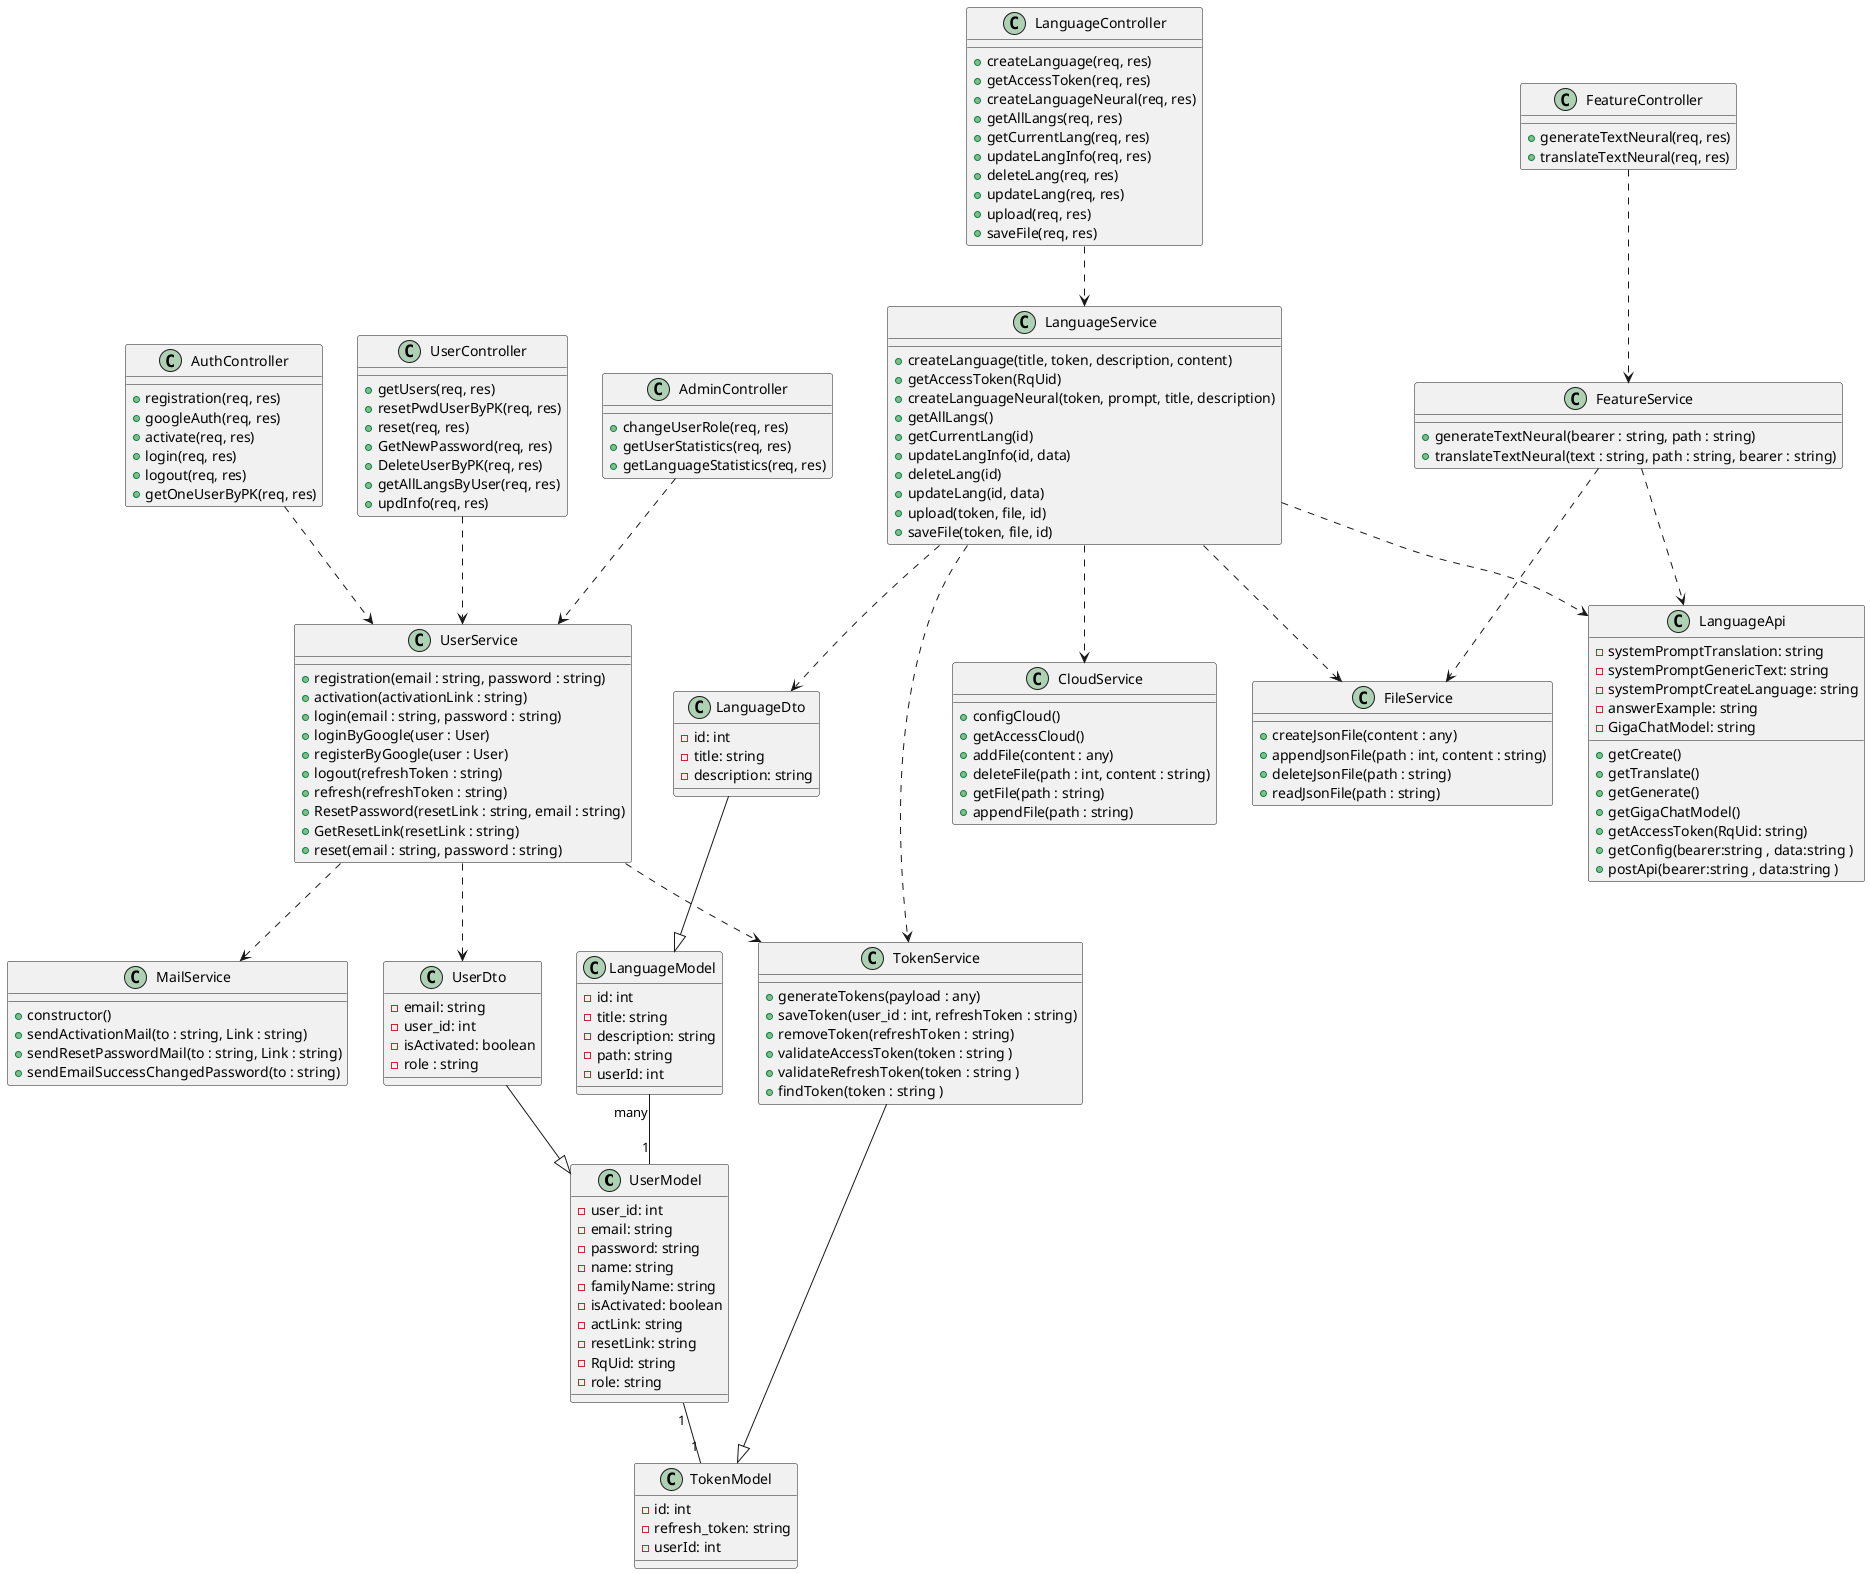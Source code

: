 @startuml ClassDiagramm

class UserModel { 
-user_id: int 
-email: string 
-password: string 
-name: string 
-familyName: string 
-isActivated: boolean 
-actLink: string 
-resetLink: string 
-RqUid: string 
-role: string 
}

class TokenModel { 
-id: int 
-refresh_token: string 
-userId: int 
}

class LanguageModel { 
-id: int 
-title: string 
-description: string 
-path: string 
-userId: int 
}

class UserDto { 
-email: string 
-user_id: int 
-isActivated: boolean 
-role : string 
}

class LanguageDto { 
-id: int 
-title: string 
-description: string 
}

class AuthController { 
+registration(req, res) 
+googleAuth(req, res) 
+activate(req, res) 
+login(req, res) 
+logout(req, res) 
+getOneUserByPK(req, res) 
}

class UserController { 
+getUsers(req, res) 
+resetPwdUserByPK(req, res) 
+reset(req, res) 
+GetNewPassword(req, res) 
+DeleteUserByPK(req, res) 
+getAllLangsByUser(req, res) 
+updInfo(req, res) 
}

class LanguageController { 
+createLanguage(req, res) 
+getAccessToken(req, res) 
+createLanguageNeural(req, res) 
+getAllLangs(req, res) 
+getCurrentLang(req, res) 
+updateLangInfo(req, res) 
+deleteLang(req, res) 
+updateLang(req, res) 
+upload(req, res) 
+saveFile(req, res) 
}

class FeatureController { 
+generateTextNeural(req, res) 
+translateTextNeural(req, res) 
}

class AdminController { 
+changeUserRole(req, res) 
+getUserStatistics(req, res) 
+getLanguageStatistics(req, res) 
}

class FeatureService { 
+generateTextNeural(bearer : string, path : string) 
+translateTextNeural(text : string, path : string, bearer : string) 
}

class UserService { 
+registration(email : string, password : string) 
+activation(activationLink : string) 
+login(email : string, password : string) 
+loginByGoogle(user : User) 
+registerByGoogle(user : User) 
+logout(refreshToken : string) 
+refresh(refreshToken : string) 
+ResetPassword(resetLink : string, email : string) 
+GetResetLink(resetLink : string) 
+reset(email : string, password : string) 
}

class MailService { 
+constructor() 
+sendActivationMail(to : string, Link : string) 
+sendResetPasswordMail(to : string, Link : string) 
+sendEmailSuccessChangedPassword(to : string) 
}

class FileService {
+createJsonFile(content : any) 
+appendJsonFile(path : int, content : string) 
+deleteJsonFile(path : string) 
+readJsonFile(path : string)
}
class CloudService { 
+configCloud()
+getAccessCloud()
+addFile(content : any) 
+deleteFile(path : int, content : string) 
+getFile(path : string) 
+appendFile(path : string)
}
class TokenService { 
+generateTokens(payload : any) 
+saveToken(user_id : int, refreshToken : string) 
+removeToken(refreshToken : string) 
+validateAccessToken(token : string ) 
+validateRefreshToken(token : string ) 
+findToken(token : string ) 
}
class LanguageService {
+createLanguage(title, token, description, content) 
+getAccessToken(RqUid) 
+createLanguageNeural(token, prompt, title, description) 
+getAllLangs() 
+getCurrentLang(id) 
+updateLangInfo(id, data) 
+deleteLang(id) 
+updateLang(id, data) 
+upload(token, file, id) 
+saveFile(token, file, id) 
}
class LanguageApi { 
-systemPromptTranslation: string 
-systemPromptGenericText: string 
-systemPromptCreateLanguage: string 
-answerExample: string 
-GigaChatModel: string 
+getCreate() 
+getTranslate() 
+getGenerate() 
+getGigaChatModel() 
+getAccessToken(RqUid: string) 
+getConfig(bearer:string , data:string ) 
+postApi(bearer:string , data:string ) 
}



UserModel "1" -- "1" TokenModel 
LanguageModel "many" -- "1" UserModel 


UserDto --|> UserModel
LanguageDto --|> LanguageModel
TokenService--|>TokenModel
UserService..>UserDto
LanguageService..>LanguageDto
AuthController ..> UserService 
UserController ..> UserService 
LanguageController ..> LanguageService
UserService ..>TokenService
UserService ..>MailService
FeatureController..>FeatureService
AdminController..>UserService
FeatureService ..> LanguageApi
LanguageService..>LanguageApi
LanguageService..>FileService
LanguageService..>CloudService
FeatureService ..>FileService
LanguageService..>TokenService

@enduml